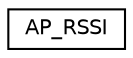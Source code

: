 digraph "Graphical Class Hierarchy"
{
 // INTERACTIVE_SVG=YES
  edge [fontname="Helvetica",fontsize="10",labelfontname="Helvetica",labelfontsize="10"];
  node [fontname="Helvetica",fontsize="10",shape=record];
  rankdir="LR";
  Node1 [label="AP_RSSI",height=0.2,width=0.4,color="black", fillcolor="white", style="filled",URL="$classAP__RSSI.html"];
}
